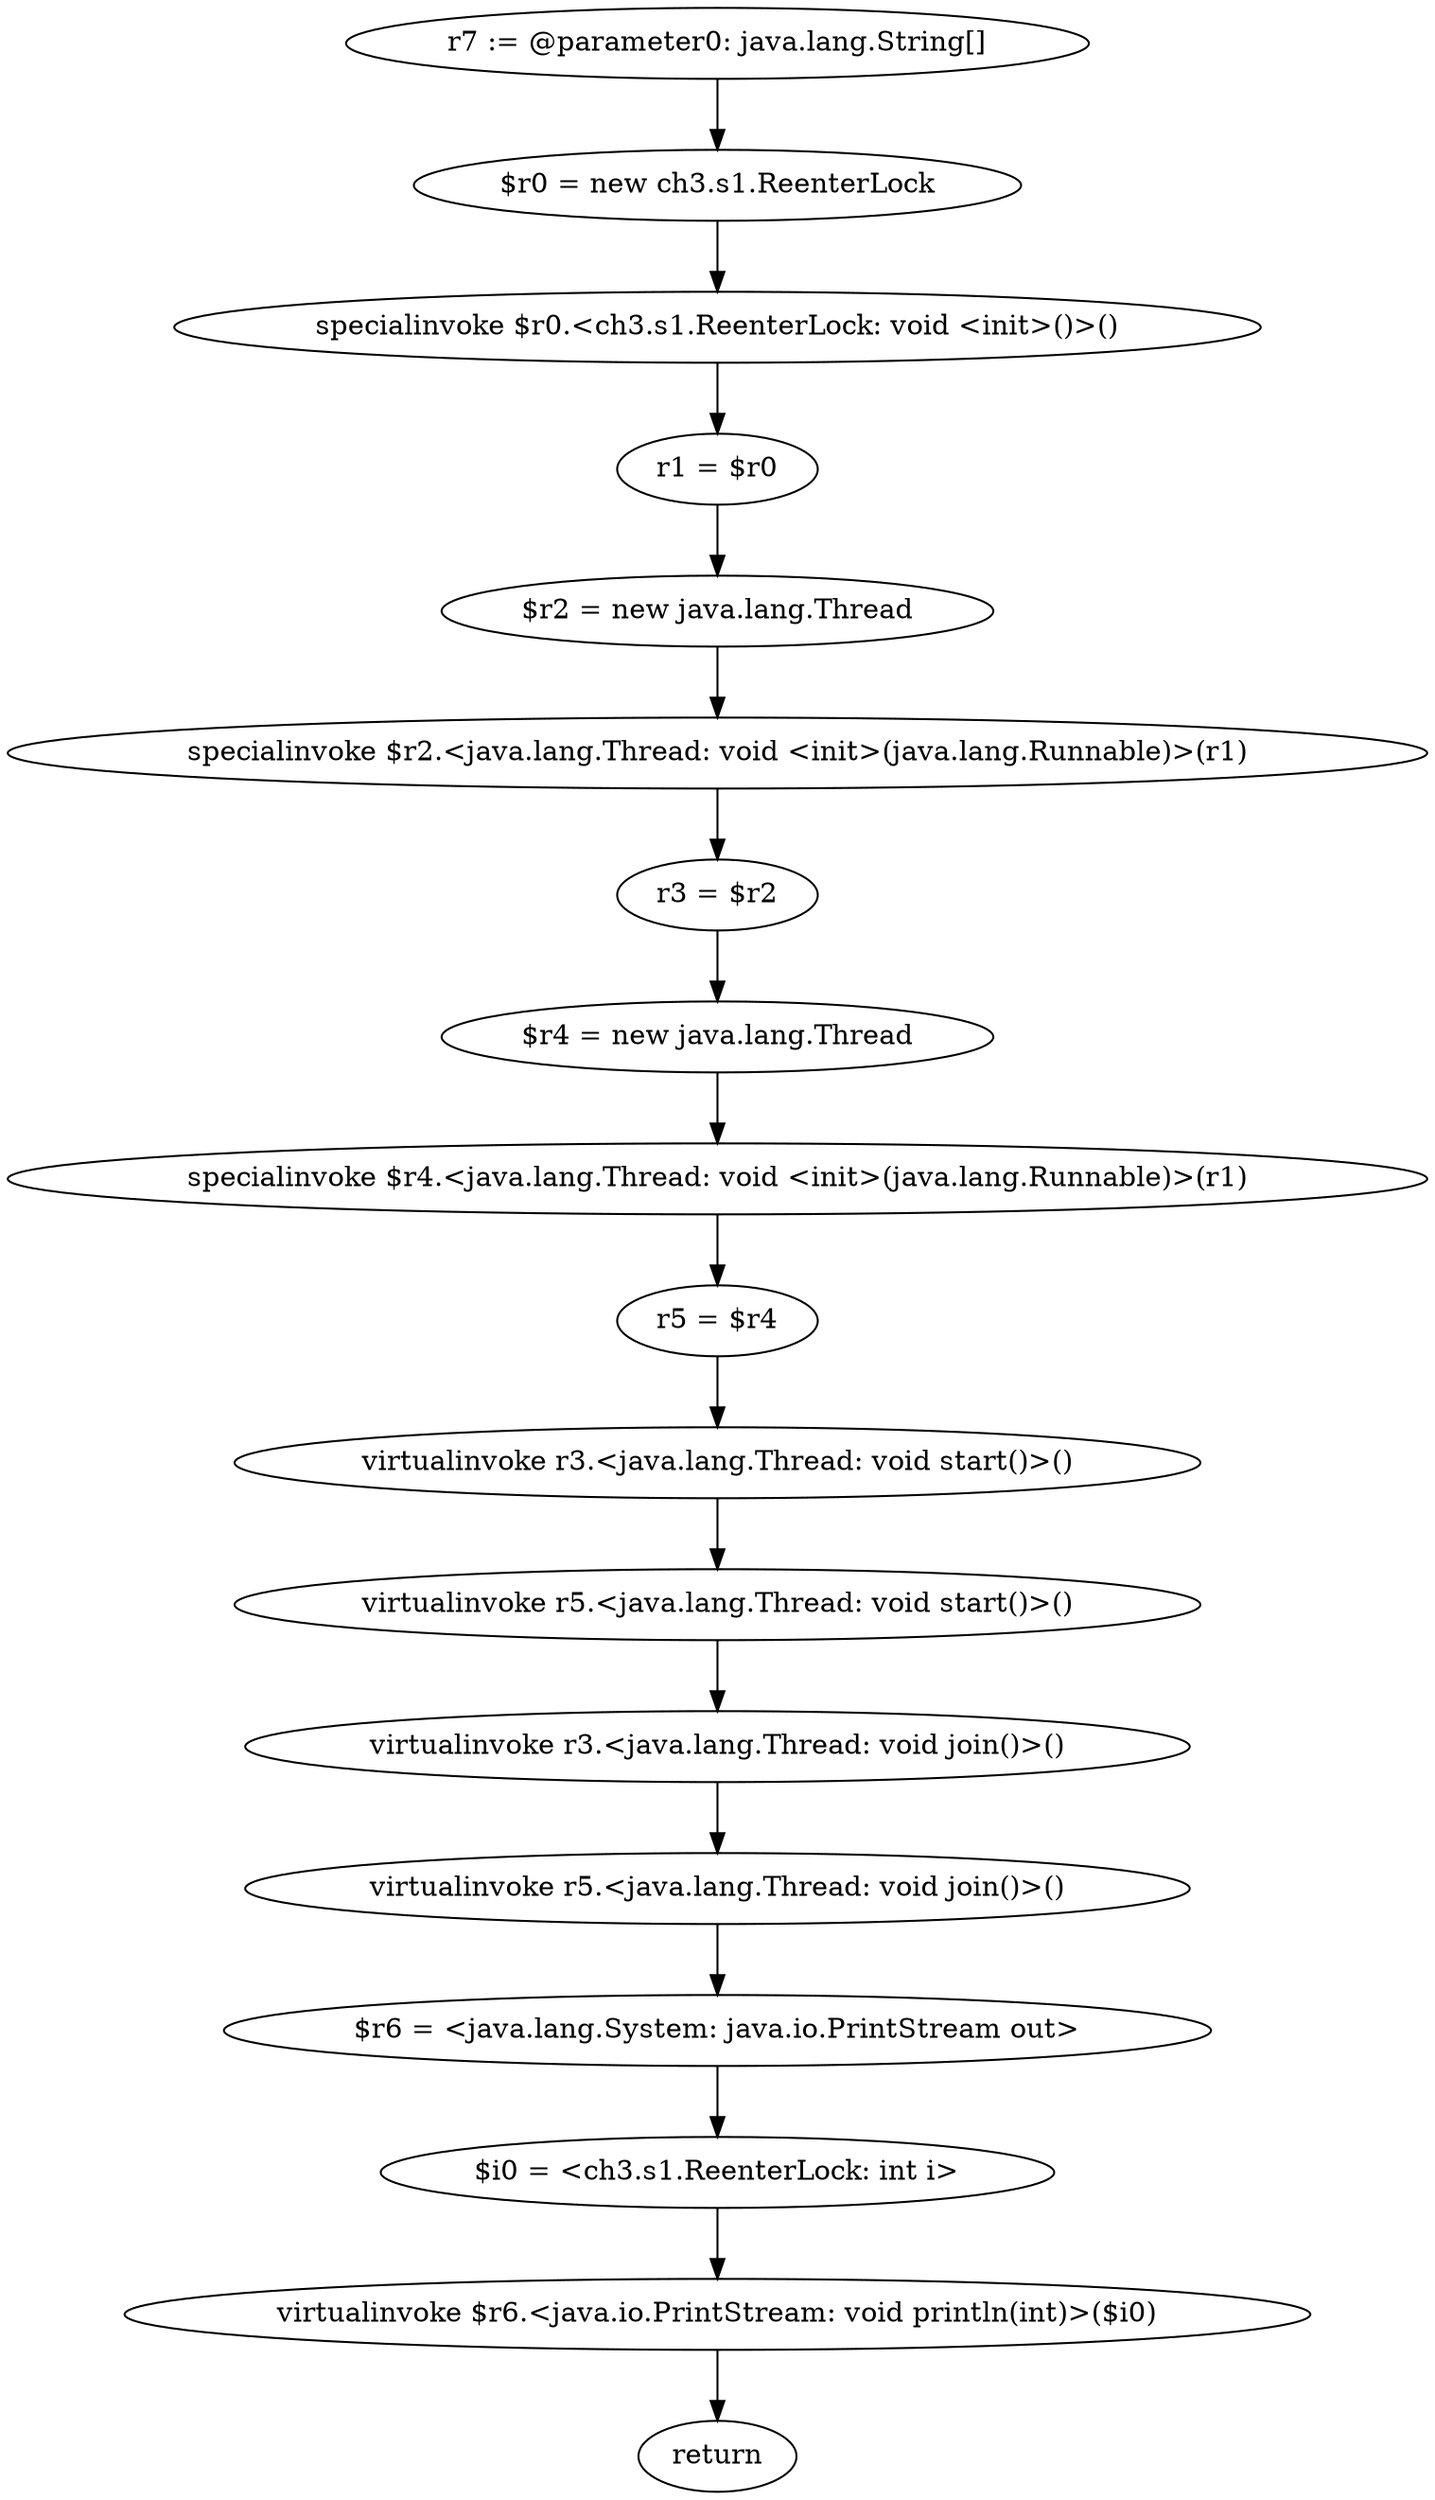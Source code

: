 digraph "unitGraph" {
    "r7 := @parameter0: java.lang.String[]"
    "$r0 = new ch3.s1.ReenterLock"
    "specialinvoke $r0.<ch3.s1.ReenterLock: void <init>()>()"
    "r1 = $r0"
    "$r2 = new java.lang.Thread"
    "specialinvoke $r2.<java.lang.Thread: void <init>(java.lang.Runnable)>(r1)"
    "r3 = $r2"
    "$r4 = new java.lang.Thread"
    "specialinvoke $r4.<java.lang.Thread: void <init>(java.lang.Runnable)>(r1)"
    "r5 = $r4"
    "virtualinvoke r3.<java.lang.Thread: void start()>()"
    "virtualinvoke r5.<java.lang.Thread: void start()>()"
    "virtualinvoke r3.<java.lang.Thread: void join()>()"
    "virtualinvoke r5.<java.lang.Thread: void join()>()"
    "$r6 = <java.lang.System: java.io.PrintStream out>"
    "$i0 = <ch3.s1.ReenterLock: int i>"
    "virtualinvoke $r6.<java.io.PrintStream: void println(int)>($i0)"
    "return"
    "r7 := @parameter0: java.lang.String[]"->"$r0 = new ch3.s1.ReenterLock";
    "$r0 = new ch3.s1.ReenterLock"->"specialinvoke $r0.<ch3.s1.ReenterLock: void <init>()>()";
    "specialinvoke $r0.<ch3.s1.ReenterLock: void <init>()>()"->"r1 = $r0";
    "r1 = $r0"->"$r2 = new java.lang.Thread";
    "$r2 = new java.lang.Thread"->"specialinvoke $r2.<java.lang.Thread: void <init>(java.lang.Runnable)>(r1)";
    "specialinvoke $r2.<java.lang.Thread: void <init>(java.lang.Runnable)>(r1)"->"r3 = $r2";
    "r3 = $r2"->"$r4 = new java.lang.Thread";
    "$r4 = new java.lang.Thread"->"specialinvoke $r4.<java.lang.Thread: void <init>(java.lang.Runnable)>(r1)";
    "specialinvoke $r4.<java.lang.Thread: void <init>(java.lang.Runnable)>(r1)"->"r5 = $r4";
    "r5 = $r4"->"virtualinvoke r3.<java.lang.Thread: void start()>()";
    "virtualinvoke r3.<java.lang.Thread: void start()>()"->"virtualinvoke r5.<java.lang.Thread: void start()>()";
    "virtualinvoke r5.<java.lang.Thread: void start()>()"->"virtualinvoke r3.<java.lang.Thread: void join()>()";
    "virtualinvoke r3.<java.lang.Thread: void join()>()"->"virtualinvoke r5.<java.lang.Thread: void join()>()";
    "virtualinvoke r5.<java.lang.Thread: void join()>()"->"$r6 = <java.lang.System: java.io.PrintStream out>";
    "$r6 = <java.lang.System: java.io.PrintStream out>"->"$i0 = <ch3.s1.ReenterLock: int i>";
    "$i0 = <ch3.s1.ReenterLock: int i>"->"virtualinvoke $r6.<java.io.PrintStream: void println(int)>($i0)";
    "virtualinvoke $r6.<java.io.PrintStream: void println(int)>($i0)"->"return";
}
